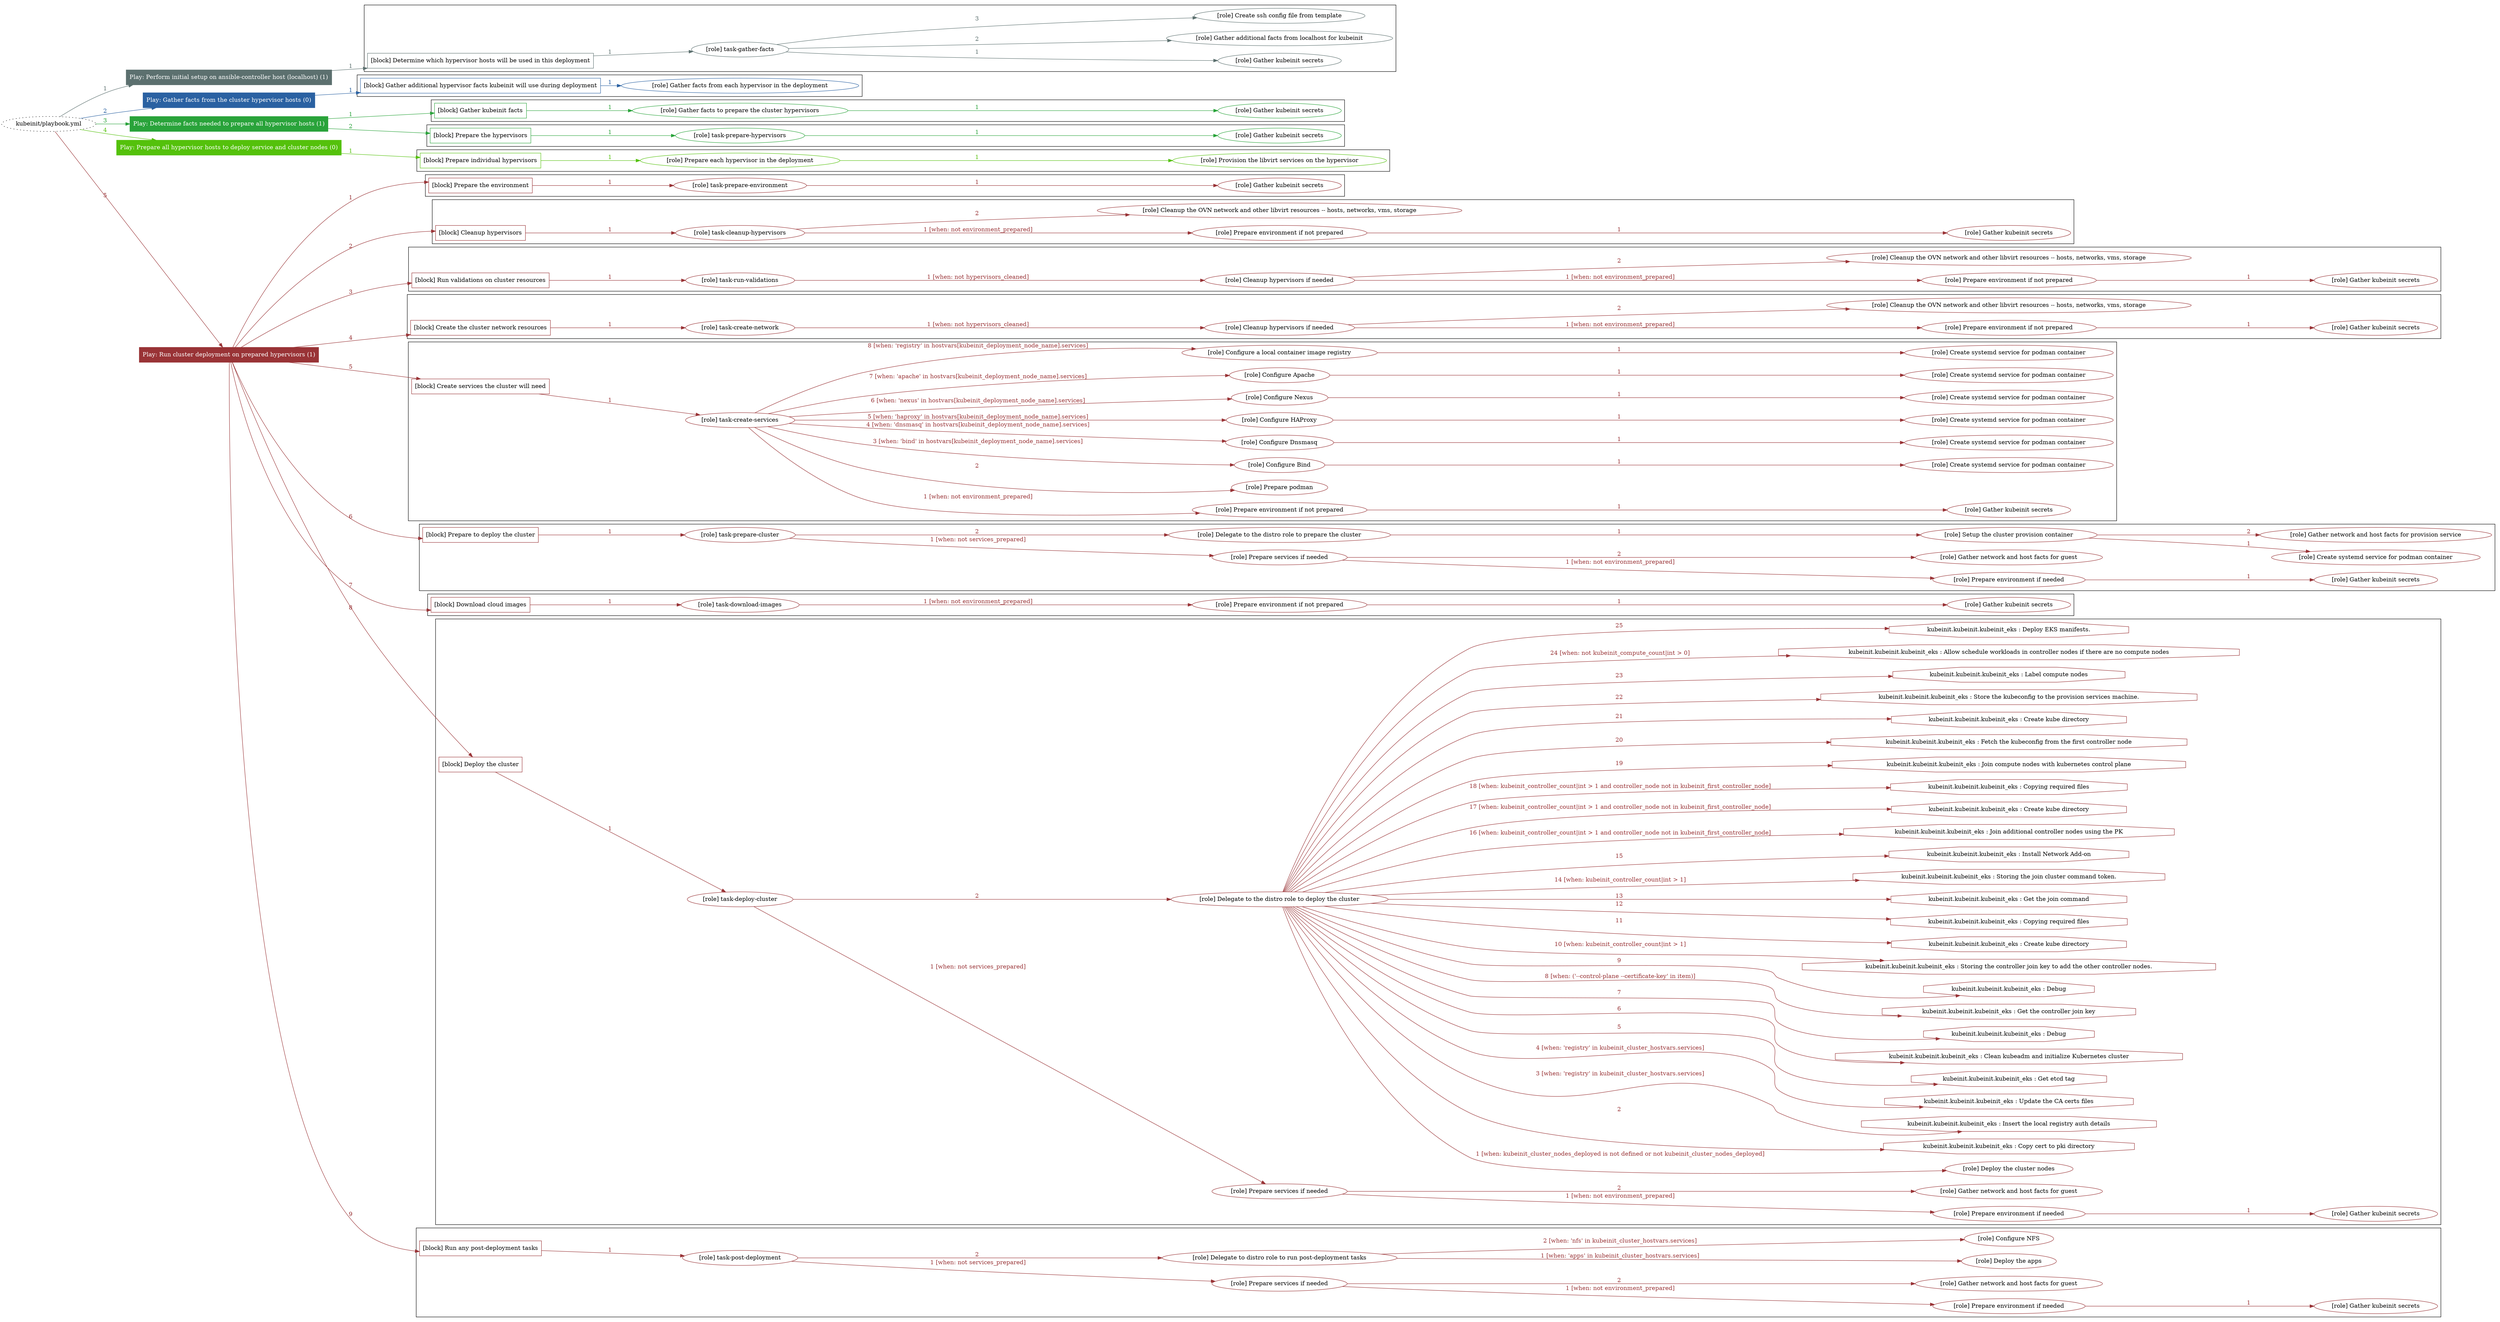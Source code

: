 digraph {
	graph [concentrate=true ordering=in rankdir=LR ratio=fill]
	edge [esep=5 sep=10]
	"kubeinit/playbook.yml" [URL="/home/runner/work/kubeinit/kubeinit/kubeinit/playbook.yml" id=playbook_e4db3130 style=dotted]
	"kubeinit/playbook.yml" -> play_1c239725 [label="1 " color="#5c706f" fontcolor="#5c706f" id=edge_9b749765 labeltooltip="1 " tooltip="1 "]
	subgraph "Play: Perform initial setup on ansible-controller host (localhost) (1)" {
		play_1c239725 [label="Play: Perform initial setup on ansible-controller host (localhost) (1)" URL="/home/runner/work/kubeinit/kubeinit/kubeinit/playbook.yml" color="#5c706f" fontcolor="#ffffff" id=play_1c239725 shape=box style=filled tooltip=localhost]
		play_1c239725 -> block_7b9dda17 [label=1 color="#5c706f" fontcolor="#5c706f" id=edge_4ba75646 labeltooltip=1 tooltip=1]
		subgraph cluster_block_7b9dda17 {
			block_7b9dda17 [label="[block] Determine which hypervisor hosts will be used in this deployment" URL="/home/runner/work/kubeinit/kubeinit/kubeinit/playbook.yml" color="#5c706f" id=block_7b9dda17 labeltooltip="Determine which hypervisor hosts will be used in this deployment" shape=box tooltip="Determine which hypervisor hosts will be used in this deployment"]
			block_7b9dda17 -> role_4c776121 [label="1 " color="#5c706f" fontcolor="#5c706f" id=edge_2867d110 labeltooltip="1 " tooltip="1 "]
			subgraph "task-gather-facts" {
				role_4c776121 [label="[role] task-gather-facts" URL="/home/runner/work/kubeinit/kubeinit/kubeinit/playbook.yml" color="#5c706f" id=role_4c776121 tooltip="task-gather-facts"]
				role_4c776121 -> role_e5781ad3 [label="1 " color="#5c706f" fontcolor="#5c706f" id=edge_96cea0ee labeltooltip="1 " tooltip="1 "]
				subgraph "Gather kubeinit secrets" {
					role_e5781ad3 [label="[role] Gather kubeinit secrets" URL="/home/runner/.ansible/collections/ansible_collections/kubeinit/kubeinit/roles/kubeinit_prepare/tasks/build_hypervisors_group.yml" color="#5c706f" id=role_e5781ad3 tooltip="Gather kubeinit secrets"]
				}
				role_4c776121 -> role_4cdcaab6 [label="2 " color="#5c706f" fontcolor="#5c706f" id=edge_ee4aba3d labeltooltip="2 " tooltip="2 "]
				subgraph "Gather additional facts from localhost for kubeinit" {
					role_4cdcaab6 [label="[role] Gather additional facts from localhost for kubeinit" URL="/home/runner/.ansible/collections/ansible_collections/kubeinit/kubeinit/roles/kubeinit_prepare/tasks/build_hypervisors_group.yml" color="#5c706f" id=role_4cdcaab6 tooltip="Gather additional facts from localhost for kubeinit"]
				}
				role_4c776121 -> role_160d7b36 [label="3 " color="#5c706f" fontcolor="#5c706f" id=edge_b07d3104 labeltooltip="3 " tooltip="3 "]
				subgraph "Create ssh config file from template" {
					role_160d7b36 [label="[role] Create ssh config file from template" URL="/home/runner/.ansible/collections/ansible_collections/kubeinit/kubeinit/roles/kubeinit_prepare/tasks/build_hypervisors_group.yml" color="#5c706f" id=role_160d7b36 tooltip="Create ssh config file from template"]
				}
			}
		}
	}
	"kubeinit/playbook.yml" -> play_30e6daa7 [label="2 " color="#2a61a2" fontcolor="#2a61a2" id=edge_9b76c3a7 labeltooltip="2 " tooltip="2 "]
	subgraph "Play: Gather facts from the cluster hypervisor hosts (0)" {
		play_30e6daa7 [label="Play: Gather facts from the cluster hypervisor hosts (0)" URL="/home/runner/work/kubeinit/kubeinit/kubeinit/playbook.yml" color="#2a61a2" fontcolor="#ffffff" id=play_30e6daa7 shape=box style=filled tooltip="Play: Gather facts from the cluster hypervisor hosts (0)"]
		play_30e6daa7 -> block_e284c714 [label=1 color="#2a61a2" fontcolor="#2a61a2" id=edge_a6468f39 labeltooltip=1 tooltip=1]
		subgraph cluster_block_e284c714 {
			block_e284c714 [label="[block] Gather additional hypervisor facts kubeinit will use during deployment" URL="/home/runner/work/kubeinit/kubeinit/kubeinit/playbook.yml" color="#2a61a2" id=block_e284c714 labeltooltip="Gather additional hypervisor facts kubeinit will use during deployment" shape=box tooltip="Gather additional hypervisor facts kubeinit will use during deployment"]
			block_e284c714 -> role_f88bd5f9 [label="1 " color="#2a61a2" fontcolor="#2a61a2" id=edge_79e5b9a4 labeltooltip="1 " tooltip="1 "]
			subgraph "Gather facts from each hypervisor in the deployment" {
				role_f88bd5f9 [label="[role] Gather facts from each hypervisor in the deployment" URL="/home/runner/work/kubeinit/kubeinit/kubeinit/playbook.yml" color="#2a61a2" id=role_f88bd5f9 tooltip="Gather facts from each hypervisor in the deployment"]
			}
		}
	}
	"kubeinit/playbook.yml" -> play_8a5585c0 [label="3 " color="#29a33a" fontcolor="#29a33a" id=edge_26fceaaf labeltooltip="3 " tooltip="3 "]
	subgraph "Play: Determine facts needed to prepare all hypervisor hosts (1)" {
		play_8a5585c0 [label="Play: Determine facts needed to prepare all hypervisor hosts (1)" URL="/home/runner/work/kubeinit/kubeinit/kubeinit/playbook.yml" color="#29a33a" fontcolor="#ffffff" id=play_8a5585c0 shape=box style=filled tooltip=localhost]
		play_8a5585c0 -> block_047512cc [label=1 color="#29a33a" fontcolor="#29a33a" id=edge_b9359855 labeltooltip=1 tooltip=1]
		subgraph cluster_block_047512cc {
			block_047512cc [label="[block] Gather kubeinit facts" URL="/home/runner/work/kubeinit/kubeinit/kubeinit/playbook.yml" color="#29a33a" id=block_047512cc labeltooltip="Gather kubeinit facts" shape=box tooltip="Gather kubeinit facts"]
			block_047512cc -> role_a1e62bec [label="1 " color="#29a33a" fontcolor="#29a33a" id=edge_f8e3f790 labeltooltip="1 " tooltip="1 "]
			subgraph "Gather facts to prepare the cluster hypervisors" {
				role_a1e62bec [label="[role] Gather facts to prepare the cluster hypervisors" URL="/home/runner/work/kubeinit/kubeinit/kubeinit/playbook.yml" color="#29a33a" id=role_a1e62bec tooltip="Gather facts to prepare the cluster hypervisors"]
				role_a1e62bec -> role_8b9a1aef [label="1 " color="#29a33a" fontcolor="#29a33a" id=edge_70ee31f2 labeltooltip="1 " tooltip="1 "]
				subgraph "Gather kubeinit secrets" {
					role_8b9a1aef [label="[role] Gather kubeinit secrets" URL="/home/runner/.ansible/collections/ansible_collections/kubeinit/kubeinit/roles/kubeinit_prepare/tasks/gather_kubeinit_facts.yml" color="#29a33a" id=role_8b9a1aef tooltip="Gather kubeinit secrets"]
				}
			}
		}
		play_8a5585c0 -> block_a8bf7d77 [label=2 color="#29a33a" fontcolor="#29a33a" id=edge_8c19da3c labeltooltip=2 tooltip=2]
		subgraph cluster_block_a8bf7d77 {
			block_a8bf7d77 [label="[block] Prepare the hypervisors" URL="/home/runner/work/kubeinit/kubeinit/kubeinit/playbook.yml" color="#29a33a" id=block_a8bf7d77 labeltooltip="Prepare the hypervisors" shape=box tooltip="Prepare the hypervisors"]
			block_a8bf7d77 -> role_472ee9a9 [label="1 " color="#29a33a" fontcolor="#29a33a" id=edge_2c3ebbce labeltooltip="1 " tooltip="1 "]
			subgraph "task-prepare-hypervisors" {
				role_472ee9a9 [label="[role] task-prepare-hypervisors" URL="/home/runner/work/kubeinit/kubeinit/kubeinit/playbook.yml" color="#29a33a" id=role_472ee9a9 tooltip="task-prepare-hypervisors"]
				role_472ee9a9 -> role_fcad4aea [label="1 " color="#29a33a" fontcolor="#29a33a" id=edge_510424b4 labeltooltip="1 " tooltip="1 "]
				subgraph "Gather kubeinit secrets" {
					role_fcad4aea [label="[role] Gather kubeinit secrets" URL="/home/runner/.ansible/collections/ansible_collections/kubeinit/kubeinit/roles/kubeinit_prepare/tasks/gather_kubeinit_facts.yml" color="#29a33a" id=role_fcad4aea tooltip="Gather kubeinit secrets"]
				}
			}
		}
	}
	"kubeinit/playbook.yml" -> play_01af6a96 [label="4 " color="#54c10b" fontcolor="#54c10b" id=edge_ef2efc8b labeltooltip="4 " tooltip="4 "]
	subgraph "Play: Prepare all hypervisor hosts to deploy service and cluster nodes (0)" {
		play_01af6a96 [label="Play: Prepare all hypervisor hosts to deploy service and cluster nodes (0)" URL="/home/runner/work/kubeinit/kubeinit/kubeinit/playbook.yml" color="#54c10b" fontcolor="#ffffff" id=play_01af6a96 shape=box style=filled tooltip="Play: Prepare all hypervisor hosts to deploy service and cluster nodes (0)"]
		play_01af6a96 -> block_476f15f3 [label=1 color="#54c10b" fontcolor="#54c10b" id=edge_e16657a3 labeltooltip=1 tooltip=1]
		subgraph cluster_block_476f15f3 {
			block_476f15f3 [label="[block] Prepare individual hypervisors" URL="/home/runner/work/kubeinit/kubeinit/kubeinit/playbook.yml" color="#54c10b" id=block_476f15f3 labeltooltip="Prepare individual hypervisors" shape=box tooltip="Prepare individual hypervisors"]
			block_476f15f3 -> role_27bf6fb8 [label="1 " color="#54c10b" fontcolor="#54c10b" id=edge_4c5d7263 labeltooltip="1 " tooltip="1 "]
			subgraph "Prepare each hypervisor in the deployment" {
				role_27bf6fb8 [label="[role] Prepare each hypervisor in the deployment" URL="/home/runner/work/kubeinit/kubeinit/kubeinit/playbook.yml" color="#54c10b" id=role_27bf6fb8 tooltip="Prepare each hypervisor in the deployment"]
				role_27bf6fb8 -> role_c1bf7fff [label="1 " color="#54c10b" fontcolor="#54c10b" id=edge_f259e867 labeltooltip="1 " tooltip="1 "]
				subgraph "Provision the libvirt services on the hypervisor" {
					role_c1bf7fff [label="[role] Provision the libvirt services on the hypervisor" URL="/home/runner/.ansible/collections/ansible_collections/kubeinit/kubeinit/roles/kubeinit_prepare/tasks/prepare_hypervisor.yml" color="#54c10b" id=role_c1bf7fff tooltip="Provision the libvirt services on the hypervisor"]
				}
			}
		}
	}
	"kubeinit/playbook.yml" -> play_6c4a59e8 [label="5 " color="#993336" fontcolor="#993336" id=edge_ea0d5f41 labeltooltip="5 " tooltip="5 "]
	subgraph "Play: Run cluster deployment on prepared hypervisors (1)" {
		play_6c4a59e8 [label="Play: Run cluster deployment on prepared hypervisors (1)" URL="/home/runner/work/kubeinit/kubeinit/kubeinit/playbook.yml" color="#993336" fontcolor="#ffffff" id=play_6c4a59e8 shape=box style=filled tooltip=localhost]
		play_6c4a59e8 -> block_409dff83 [label=1 color="#993336" fontcolor="#993336" id=edge_439020c8 labeltooltip=1 tooltip=1]
		subgraph cluster_block_409dff83 {
			block_409dff83 [label="[block] Prepare the environment" URL="/home/runner/work/kubeinit/kubeinit/kubeinit/playbook.yml" color="#993336" id=block_409dff83 labeltooltip="Prepare the environment" shape=box tooltip="Prepare the environment"]
			block_409dff83 -> role_9539994f [label="1 " color="#993336" fontcolor="#993336" id=edge_a2124aae labeltooltip="1 " tooltip="1 "]
			subgraph "task-prepare-environment" {
				role_9539994f [label="[role] task-prepare-environment" URL="/home/runner/work/kubeinit/kubeinit/kubeinit/playbook.yml" color="#993336" id=role_9539994f tooltip="task-prepare-environment"]
				role_9539994f -> role_79717bc8 [label="1 " color="#993336" fontcolor="#993336" id=edge_159799b2 labeltooltip="1 " tooltip="1 "]
				subgraph "Gather kubeinit secrets" {
					role_79717bc8 [label="[role] Gather kubeinit secrets" URL="/home/runner/.ansible/collections/ansible_collections/kubeinit/kubeinit/roles/kubeinit_prepare/tasks/gather_kubeinit_facts.yml" color="#993336" id=role_79717bc8 tooltip="Gather kubeinit secrets"]
				}
			}
		}
		play_6c4a59e8 -> block_13a41dc7 [label=2 color="#993336" fontcolor="#993336" id=edge_705288b7 labeltooltip=2 tooltip=2]
		subgraph cluster_block_13a41dc7 {
			block_13a41dc7 [label="[block] Cleanup hypervisors" URL="/home/runner/work/kubeinit/kubeinit/kubeinit/playbook.yml" color="#993336" id=block_13a41dc7 labeltooltip="Cleanup hypervisors" shape=box tooltip="Cleanup hypervisors"]
			block_13a41dc7 -> role_3606ddc3 [label="1 " color="#993336" fontcolor="#993336" id=edge_cedb5d41 labeltooltip="1 " tooltip="1 "]
			subgraph "task-cleanup-hypervisors" {
				role_3606ddc3 [label="[role] task-cleanup-hypervisors" URL="/home/runner/work/kubeinit/kubeinit/kubeinit/playbook.yml" color="#993336" id=role_3606ddc3 tooltip="task-cleanup-hypervisors"]
				role_3606ddc3 -> role_bd98d38e [label="1 [when: not environment_prepared]" color="#993336" fontcolor="#993336" id=edge_174f1acc labeltooltip="1 [when: not environment_prepared]" tooltip="1 [when: not environment_prepared]"]
				subgraph "Prepare environment if not prepared" {
					role_bd98d38e [label="[role] Prepare environment if not prepared" URL="/home/runner/.ansible/collections/ansible_collections/kubeinit/kubeinit/roles/kubeinit_prepare/tasks/cleanup_hypervisors.yml" color="#993336" id=role_bd98d38e tooltip="Prepare environment if not prepared"]
					role_bd98d38e -> role_9eab443d [label="1 " color="#993336" fontcolor="#993336" id=edge_73b6341a labeltooltip="1 " tooltip="1 "]
					subgraph "Gather kubeinit secrets" {
						role_9eab443d [label="[role] Gather kubeinit secrets" URL="/home/runner/.ansible/collections/ansible_collections/kubeinit/kubeinit/roles/kubeinit_prepare/tasks/gather_kubeinit_facts.yml" color="#993336" id=role_9eab443d tooltip="Gather kubeinit secrets"]
					}
				}
				role_3606ddc3 -> role_725aa440 [label="2 " color="#993336" fontcolor="#993336" id=edge_02ebe47e labeltooltip="2 " tooltip="2 "]
				subgraph "Cleanup the OVN network and other libvirt resources -- hosts, networks, vms, storage" {
					role_725aa440 [label="[role] Cleanup the OVN network and other libvirt resources -- hosts, networks, vms, storage" URL="/home/runner/.ansible/collections/ansible_collections/kubeinit/kubeinit/roles/kubeinit_prepare/tasks/cleanup_hypervisors.yml" color="#993336" id=role_725aa440 tooltip="Cleanup the OVN network and other libvirt resources -- hosts, networks, vms, storage"]
				}
			}
		}
		play_6c4a59e8 -> block_c44f0846 [label=3 color="#993336" fontcolor="#993336" id=edge_bd7673ff labeltooltip=3 tooltip=3]
		subgraph cluster_block_c44f0846 {
			block_c44f0846 [label="[block] Run validations on cluster resources" URL="/home/runner/work/kubeinit/kubeinit/kubeinit/playbook.yml" color="#993336" id=block_c44f0846 labeltooltip="Run validations on cluster resources" shape=box tooltip="Run validations on cluster resources"]
			block_c44f0846 -> role_d5b45fd7 [label="1 " color="#993336" fontcolor="#993336" id=edge_19647fb2 labeltooltip="1 " tooltip="1 "]
			subgraph "task-run-validations" {
				role_d5b45fd7 [label="[role] task-run-validations" URL="/home/runner/work/kubeinit/kubeinit/kubeinit/playbook.yml" color="#993336" id=role_d5b45fd7 tooltip="task-run-validations"]
				role_d5b45fd7 -> role_070d80cb [label="1 [when: not hypervisors_cleaned]" color="#993336" fontcolor="#993336" id=edge_46bbd55b labeltooltip="1 [when: not hypervisors_cleaned]" tooltip="1 [when: not hypervisors_cleaned]"]
				subgraph "Cleanup hypervisors if needed" {
					role_070d80cb [label="[role] Cleanup hypervisors if needed" URL="/home/runner/.ansible/collections/ansible_collections/kubeinit/kubeinit/roles/kubeinit_validations/tasks/main.yml" color="#993336" id=role_070d80cb tooltip="Cleanup hypervisors if needed"]
					role_070d80cb -> role_1ff169ef [label="1 [when: not environment_prepared]" color="#993336" fontcolor="#993336" id=edge_9e7839f3 labeltooltip="1 [when: not environment_prepared]" tooltip="1 [when: not environment_prepared]"]
					subgraph "Prepare environment if not prepared" {
						role_1ff169ef [label="[role] Prepare environment if not prepared" URL="/home/runner/.ansible/collections/ansible_collections/kubeinit/kubeinit/roles/kubeinit_prepare/tasks/cleanup_hypervisors.yml" color="#993336" id=role_1ff169ef tooltip="Prepare environment if not prepared"]
						role_1ff169ef -> role_82cfd501 [label="1 " color="#993336" fontcolor="#993336" id=edge_763bf9a7 labeltooltip="1 " tooltip="1 "]
						subgraph "Gather kubeinit secrets" {
							role_82cfd501 [label="[role] Gather kubeinit secrets" URL="/home/runner/.ansible/collections/ansible_collections/kubeinit/kubeinit/roles/kubeinit_prepare/tasks/gather_kubeinit_facts.yml" color="#993336" id=role_82cfd501 tooltip="Gather kubeinit secrets"]
						}
					}
					role_070d80cb -> role_f8ebadc7 [label="2 " color="#993336" fontcolor="#993336" id=edge_f85e0c7e labeltooltip="2 " tooltip="2 "]
					subgraph "Cleanup the OVN network and other libvirt resources -- hosts, networks, vms, storage" {
						role_f8ebadc7 [label="[role] Cleanup the OVN network and other libvirt resources -- hosts, networks, vms, storage" URL="/home/runner/.ansible/collections/ansible_collections/kubeinit/kubeinit/roles/kubeinit_prepare/tasks/cleanup_hypervisors.yml" color="#993336" id=role_f8ebadc7 tooltip="Cleanup the OVN network and other libvirt resources -- hosts, networks, vms, storage"]
					}
				}
			}
		}
		play_6c4a59e8 -> block_6f56b800 [label=4 color="#993336" fontcolor="#993336" id=edge_befb226a labeltooltip=4 tooltip=4]
		subgraph cluster_block_6f56b800 {
			block_6f56b800 [label="[block] Create the cluster network resources" URL="/home/runner/work/kubeinit/kubeinit/kubeinit/playbook.yml" color="#993336" id=block_6f56b800 labeltooltip="Create the cluster network resources" shape=box tooltip="Create the cluster network resources"]
			block_6f56b800 -> role_5379c4a5 [label="1 " color="#993336" fontcolor="#993336" id=edge_a8630bf8 labeltooltip="1 " tooltip="1 "]
			subgraph "task-create-network" {
				role_5379c4a5 [label="[role] task-create-network" URL="/home/runner/work/kubeinit/kubeinit/kubeinit/playbook.yml" color="#993336" id=role_5379c4a5 tooltip="task-create-network"]
				role_5379c4a5 -> role_7e2a3e45 [label="1 [when: not hypervisors_cleaned]" color="#993336" fontcolor="#993336" id=edge_88ae96f9 labeltooltip="1 [when: not hypervisors_cleaned]" tooltip="1 [when: not hypervisors_cleaned]"]
				subgraph "Cleanup hypervisors if needed" {
					role_7e2a3e45 [label="[role] Cleanup hypervisors if needed" URL="/home/runner/.ansible/collections/ansible_collections/kubeinit/kubeinit/roles/kubeinit_libvirt/tasks/create_network.yml" color="#993336" id=role_7e2a3e45 tooltip="Cleanup hypervisors if needed"]
					role_7e2a3e45 -> role_34a91184 [label="1 [when: not environment_prepared]" color="#993336" fontcolor="#993336" id=edge_f9aef73c labeltooltip="1 [when: not environment_prepared]" tooltip="1 [when: not environment_prepared]"]
					subgraph "Prepare environment if not prepared" {
						role_34a91184 [label="[role] Prepare environment if not prepared" URL="/home/runner/.ansible/collections/ansible_collections/kubeinit/kubeinit/roles/kubeinit_prepare/tasks/cleanup_hypervisors.yml" color="#993336" id=role_34a91184 tooltip="Prepare environment if not prepared"]
						role_34a91184 -> role_24b77b49 [label="1 " color="#993336" fontcolor="#993336" id=edge_03beda43 labeltooltip="1 " tooltip="1 "]
						subgraph "Gather kubeinit secrets" {
							role_24b77b49 [label="[role] Gather kubeinit secrets" URL="/home/runner/.ansible/collections/ansible_collections/kubeinit/kubeinit/roles/kubeinit_prepare/tasks/gather_kubeinit_facts.yml" color="#993336" id=role_24b77b49 tooltip="Gather kubeinit secrets"]
						}
					}
					role_7e2a3e45 -> role_e9e2ad56 [label="2 " color="#993336" fontcolor="#993336" id=edge_968b2655 labeltooltip="2 " tooltip="2 "]
					subgraph "Cleanup the OVN network and other libvirt resources -- hosts, networks, vms, storage" {
						role_e9e2ad56 [label="[role] Cleanup the OVN network and other libvirt resources -- hosts, networks, vms, storage" URL="/home/runner/.ansible/collections/ansible_collections/kubeinit/kubeinit/roles/kubeinit_prepare/tasks/cleanup_hypervisors.yml" color="#993336" id=role_e9e2ad56 tooltip="Cleanup the OVN network and other libvirt resources -- hosts, networks, vms, storage"]
					}
				}
			}
		}
		play_6c4a59e8 -> block_8c792075 [label=5 color="#993336" fontcolor="#993336" id=edge_510a59c2 labeltooltip=5 tooltip=5]
		subgraph cluster_block_8c792075 {
			block_8c792075 [label="[block] Create services the cluster will need" URL="/home/runner/work/kubeinit/kubeinit/kubeinit/playbook.yml" color="#993336" id=block_8c792075 labeltooltip="Create services the cluster will need" shape=box tooltip="Create services the cluster will need"]
			block_8c792075 -> role_cb1f35da [label="1 " color="#993336" fontcolor="#993336" id=edge_1868f3de labeltooltip="1 " tooltip="1 "]
			subgraph "task-create-services" {
				role_cb1f35da [label="[role] task-create-services" URL="/home/runner/work/kubeinit/kubeinit/kubeinit/playbook.yml" color="#993336" id=role_cb1f35da tooltip="task-create-services"]
				role_cb1f35da -> role_f65d298d [label="1 [when: not environment_prepared]" color="#993336" fontcolor="#993336" id=edge_90049c9c labeltooltip="1 [when: not environment_prepared]" tooltip="1 [when: not environment_prepared]"]
				subgraph "Prepare environment if not prepared" {
					role_f65d298d [label="[role] Prepare environment if not prepared" URL="/home/runner/.ansible/collections/ansible_collections/kubeinit/kubeinit/roles/kubeinit_services/tasks/main.yml" color="#993336" id=role_f65d298d tooltip="Prepare environment if not prepared"]
					role_f65d298d -> role_5e0bb1fb [label="1 " color="#993336" fontcolor="#993336" id=edge_8659fdd5 labeltooltip="1 " tooltip="1 "]
					subgraph "Gather kubeinit secrets" {
						role_5e0bb1fb [label="[role] Gather kubeinit secrets" URL="/home/runner/.ansible/collections/ansible_collections/kubeinit/kubeinit/roles/kubeinit_prepare/tasks/gather_kubeinit_facts.yml" color="#993336" id=role_5e0bb1fb tooltip="Gather kubeinit secrets"]
					}
				}
				role_cb1f35da -> role_66bd7765 [label="2 " color="#993336" fontcolor="#993336" id=edge_f78e49a7 labeltooltip="2 " tooltip="2 "]
				subgraph "Prepare podman" {
					role_66bd7765 [label="[role] Prepare podman" URL="/home/runner/.ansible/collections/ansible_collections/kubeinit/kubeinit/roles/kubeinit_services/tasks/00_create_service_pod.yml" color="#993336" id=role_66bd7765 tooltip="Prepare podman"]
				}
				role_cb1f35da -> role_16f6be73 [label="3 [when: 'bind' in hostvars[kubeinit_deployment_node_name].services]" color="#993336" fontcolor="#993336" id=edge_652b7186 labeltooltip="3 [when: 'bind' in hostvars[kubeinit_deployment_node_name].services]" tooltip="3 [when: 'bind' in hostvars[kubeinit_deployment_node_name].services]"]
				subgraph "Configure Bind" {
					role_16f6be73 [label="[role] Configure Bind" URL="/home/runner/.ansible/collections/ansible_collections/kubeinit/kubeinit/roles/kubeinit_services/tasks/start_services_containers.yml" color="#993336" id=role_16f6be73 tooltip="Configure Bind"]
					role_16f6be73 -> role_af668b84 [label="1 " color="#993336" fontcolor="#993336" id=edge_ddfa4fbc labeltooltip="1 " tooltip="1 "]
					subgraph "Create systemd service for podman container" {
						role_af668b84 [label="[role] Create systemd service for podman container" URL="/home/runner/.ansible/collections/ansible_collections/kubeinit/kubeinit/roles/kubeinit_bind/tasks/main.yml" color="#993336" id=role_af668b84 tooltip="Create systemd service for podman container"]
					}
				}
				role_cb1f35da -> role_1c2ef7b9 [label="4 [when: 'dnsmasq' in hostvars[kubeinit_deployment_node_name].services]" color="#993336" fontcolor="#993336" id=edge_3d7adecf labeltooltip="4 [when: 'dnsmasq' in hostvars[kubeinit_deployment_node_name].services]" tooltip="4 [when: 'dnsmasq' in hostvars[kubeinit_deployment_node_name].services]"]
				subgraph "Configure Dnsmasq" {
					role_1c2ef7b9 [label="[role] Configure Dnsmasq" URL="/home/runner/.ansible/collections/ansible_collections/kubeinit/kubeinit/roles/kubeinit_services/tasks/start_services_containers.yml" color="#993336" id=role_1c2ef7b9 tooltip="Configure Dnsmasq"]
					role_1c2ef7b9 -> role_da1354be [label="1 " color="#993336" fontcolor="#993336" id=edge_2844a630 labeltooltip="1 " tooltip="1 "]
					subgraph "Create systemd service for podman container" {
						role_da1354be [label="[role] Create systemd service for podman container" URL="/home/runner/.ansible/collections/ansible_collections/kubeinit/kubeinit/roles/kubeinit_dnsmasq/tasks/main.yml" color="#993336" id=role_da1354be tooltip="Create systemd service for podman container"]
					}
				}
				role_cb1f35da -> role_71418950 [label="5 [when: 'haproxy' in hostvars[kubeinit_deployment_node_name].services]" color="#993336" fontcolor="#993336" id=edge_36ef9dfa labeltooltip="5 [when: 'haproxy' in hostvars[kubeinit_deployment_node_name].services]" tooltip="5 [when: 'haproxy' in hostvars[kubeinit_deployment_node_name].services]"]
				subgraph "Configure HAProxy" {
					role_71418950 [label="[role] Configure HAProxy" URL="/home/runner/.ansible/collections/ansible_collections/kubeinit/kubeinit/roles/kubeinit_services/tasks/start_services_containers.yml" color="#993336" id=role_71418950 tooltip="Configure HAProxy"]
					role_71418950 -> role_35b6286b [label="1 " color="#993336" fontcolor="#993336" id=edge_2a40230c labeltooltip="1 " tooltip="1 "]
					subgraph "Create systemd service for podman container" {
						role_35b6286b [label="[role] Create systemd service for podman container" URL="/home/runner/.ansible/collections/ansible_collections/kubeinit/kubeinit/roles/kubeinit_haproxy/tasks/main.yml" color="#993336" id=role_35b6286b tooltip="Create systemd service for podman container"]
					}
				}
				role_cb1f35da -> role_660524fd [label="6 [when: 'nexus' in hostvars[kubeinit_deployment_node_name].services]" color="#993336" fontcolor="#993336" id=edge_ccee0477 labeltooltip="6 [when: 'nexus' in hostvars[kubeinit_deployment_node_name].services]" tooltip="6 [when: 'nexus' in hostvars[kubeinit_deployment_node_name].services]"]
				subgraph "Configure Nexus" {
					role_660524fd [label="[role] Configure Nexus" URL="/home/runner/.ansible/collections/ansible_collections/kubeinit/kubeinit/roles/kubeinit_services/tasks/start_services_containers.yml" color="#993336" id=role_660524fd tooltip="Configure Nexus"]
					role_660524fd -> role_6434a91b [label="1 " color="#993336" fontcolor="#993336" id=edge_6ffedee7 labeltooltip="1 " tooltip="1 "]
					subgraph "Create systemd service for podman container" {
						role_6434a91b [label="[role] Create systemd service for podman container" URL="/home/runner/.ansible/collections/ansible_collections/kubeinit/kubeinit/roles/kubeinit_nexus/tasks/main.yml" color="#993336" id=role_6434a91b tooltip="Create systemd service for podman container"]
					}
				}
				role_cb1f35da -> role_388cac4c [label="7 [when: 'apache' in hostvars[kubeinit_deployment_node_name].services]" color="#993336" fontcolor="#993336" id=edge_68a80e3c labeltooltip="7 [when: 'apache' in hostvars[kubeinit_deployment_node_name].services]" tooltip="7 [when: 'apache' in hostvars[kubeinit_deployment_node_name].services]"]
				subgraph "Configure Apache" {
					role_388cac4c [label="[role] Configure Apache" URL="/home/runner/.ansible/collections/ansible_collections/kubeinit/kubeinit/roles/kubeinit_services/tasks/start_services_containers.yml" color="#993336" id=role_388cac4c tooltip="Configure Apache"]
					role_388cac4c -> role_6aafd53e [label="1 " color="#993336" fontcolor="#993336" id=edge_65064f49 labeltooltip="1 " tooltip="1 "]
					subgraph "Create systemd service for podman container" {
						role_6aafd53e [label="[role] Create systemd service for podman container" URL="/home/runner/.ansible/collections/ansible_collections/kubeinit/kubeinit/roles/kubeinit_apache/tasks/main.yml" color="#993336" id=role_6aafd53e tooltip="Create systemd service for podman container"]
					}
				}
				role_cb1f35da -> role_08595a16 [label="8 [when: 'registry' in hostvars[kubeinit_deployment_node_name].services]" color="#993336" fontcolor="#993336" id=edge_54dd9617 labeltooltip="8 [when: 'registry' in hostvars[kubeinit_deployment_node_name].services]" tooltip="8 [when: 'registry' in hostvars[kubeinit_deployment_node_name].services]"]
				subgraph "Configure a local container image registry" {
					role_08595a16 [label="[role] Configure a local container image registry" URL="/home/runner/.ansible/collections/ansible_collections/kubeinit/kubeinit/roles/kubeinit_services/tasks/start_services_containers.yml" color="#993336" id=role_08595a16 tooltip="Configure a local container image registry"]
					role_08595a16 -> role_8d5a3f5c [label="1 " color="#993336" fontcolor="#993336" id=edge_a64dded8 labeltooltip="1 " tooltip="1 "]
					subgraph "Create systemd service for podman container" {
						role_8d5a3f5c [label="[role] Create systemd service for podman container" URL="/home/runner/.ansible/collections/ansible_collections/kubeinit/kubeinit/roles/kubeinit_registry/tasks/main.yml" color="#993336" id=role_8d5a3f5c tooltip="Create systemd service for podman container"]
					}
				}
			}
		}
		play_6c4a59e8 -> block_44e1ceec [label=6 color="#993336" fontcolor="#993336" id=edge_43c2d397 labeltooltip=6 tooltip=6]
		subgraph cluster_block_44e1ceec {
			block_44e1ceec [label="[block] Prepare to deploy the cluster" URL="/home/runner/work/kubeinit/kubeinit/kubeinit/playbook.yml" color="#993336" id=block_44e1ceec labeltooltip="Prepare to deploy the cluster" shape=box tooltip="Prepare to deploy the cluster"]
			block_44e1ceec -> role_e53539b0 [label="1 " color="#993336" fontcolor="#993336" id=edge_a8bc7e6a labeltooltip="1 " tooltip="1 "]
			subgraph "task-prepare-cluster" {
				role_e53539b0 [label="[role] task-prepare-cluster" URL="/home/runner/work/kubeinit/kubeinit/kubeinit/playbook.yml" color="#993336" id=role_e53539b0 tooltip="task-prepare-cluster"]
				role_e53539b0 -> role_fe9d7d3e [label="1 [when: not services_prepared]" color="#993336" fontcolor="#993336" id=edge_fbdb3166 labeltooltip="1 [when: not services_prepared]" tooltip="1 [when: not services_prepared]"]
				subgraph "Prepare services if needed" {
					role_fe9d7d3e [label="[role] Prepare services if needed" URL="/home/runner/.ansible/collections/ansible_collections/kubeinit/kubeinit/roles/kubeinit_prepare/tasks/prepare_cluster.yml" color="#993336" id=role_fe9d7d3e tooltip="Prepare services if needed"]
					role_fe9d7d3e -> role_c68eb63d [label="1 [when: not environment_prepared]" color="#993336" fontcolor="#993336" id=edge_09e8f47e labeltooltip="1 [when: not environment_prepared]" tooltip="1 [when: not environment_prepared]"]
					subgraph "Prepare environment if needed" {
						role_c68eb63d [label="[role] Prepare environment if needed" URL="/home/runner/.ansible/collections/ansible_collections/kubeinit/kubeinit/roles/kubeinit_services/tasks/prepare_services.yml" color="#993336" id=role_c68eb63d tooltip="Prepare environment if needed"]
						role_c68eb63d -> role_120ff01f [label="1 " color="#993336" fontcolor="#993336" id=edge_d0393f7f labeltooltip="1 " tooltip="1 "]
						subgraph "Gather kubeinit secrets" {
							role_120ff01f [label="[role] Gather kubeinit secrets" URL="/home/runner/.ansible/collections/ansible_collections/kubeinit/kubeinit/roles/kubeinit_prepare/tasks/gather_kubeinit_facts.yml" color="#993336" id=role_120ff01f tooltip="Gather kubeinit secrets"]
						}
					}
					role_fe9d7d3e -> role_376c3322 [label="2 " color="#993336" fontcolor="#993336" id=edge_1cddcb07 labeltooltip="2 " tooltip="2 "]
					subgraph "Gather network and host facts for guest" {
						role_376c3322 [label="[role] Gather network and host facts for guest" URL="/home/runner/.ansible/collections/ansible_collections/kubeinit/kubeinit/roles/kubeinit_services/tasks/prepare_services.yml" color="#993336" id=role_376c3322 tooltip="Gather network and host facts for guest"]
					}
				}
				role_e53539b0 -> role_ccd694bd [label="2 " color="#993336" fontcolor="#993336" id=edge_2fcea32f labeltooltip="2 " tooltip="2 "]
				subgraph "Delegate to the distro role to prepare the cluster" {
					role_ccd694bd [label="[role] Delegate to the distro role to prepare the cluster" URL="/home/runner/.ansible/collections/ansible_collections/kubeinit/kubeinit/roles/kubeinit_prepare/tasks/prepare_cluster.yml" color="#993336" id=role_ccd694bd tooltip="Delegate to the distro role to prepare the cluster"]
					role_ccd694bd -> role_d2e71c61 [label="1 " color="#993336" fontcolor="#993336" id=edge_a9cf5f86 labeltooltip="1 " tooltip="1 "]
					subgraph "Setup the cluster provision container" {
						role_d2e71c61 [label="[role] Setup the cluster provision container" URL="/home/runner/.ansible/collections/ansible_collections/kubeinit/kubeinit/roles/kubeinit_eks/tasks/prepare_cluster.yml" color="#993336" id=role_d2e71c61 tooltip="Setup the cluster provision container"]
						role_d2e71c61 -> role_0cdd6c24 [label="1 " color="#993336" fontcolor="#993336" id=edge_99428d5a labeltooltip="1 " tooltip="1 "]
						subgraph "Create systemd service for podman container" {
							role_0cdd6c24 [label="[role] Create systemd service for podman container" URL="/home/runner/.ansible/collections/ansible_collections/kubeinit/kubeinit/roles/kubeinit_services/tasks/create_provision_container.yml" color="#993336" id=role_0cdd6c24 tooltip="Create systemd service for podman container"]
						}
						role_d2e71c61 -> role_6d3e8dec [label="2 " color="#993336" fontcolor="#993336" id=edge_77f724a2 labeltooltip="2 " tooltip="2 "]
						subgraph "Gather network and host facts for provision service" {
							role_6d3e8dec [label="[role] Gather network and host facts for provision service" URL="/home/runner/.ansible/collections/ansible_collections/kubeinit/kubeinit/roles/kubeinit_services/tasks/create_provision_container.yml" color="#993336" id=role_6d3e8dec tooltip="Gather network and host facts for provision service"]
						}
					}
				}
			}
		}
		play_6c4a59e8 -> block_2584493b [label=7 color="#993336" fontcolor="#993336" id=edge_9f5b083c labeltooltip=7 tooltip=7]
		subgraph cluster_block_2584493b {
			block_2584493b [label="[block] Download cloud images" URL="/home/runner/work/kubeinit/kubeinit/kubeinit/playbook.yml" color="#993336" id=block_2584493b labeltooltip="Download cloud images" shape=box tooltip="Download cloud images"]
			block_2584493b -> role_9963131b [label="1 " color="#993336" fontcolor="#993336" id=edge_a776b8a5 labeltooltip="1 " tooltip="1 "]
			subgraph "task-download-images" {
				role_9963131b [label="[role] task-download-images" URL="/home/runner/work/kubeinit/kubeinit/kubeinit/playbook.yml" color="#993336" id=role_9963131b tooltip="task-download-images"]
				role_9963131b -> role_a2581b9e [label="1 [when: not environment_prepared]" color="#993336" fontcolor="#993336" id=edge_ab929c0e labeltooltip="1 [when: not environment_prepared]" tooltip="1 [when: not environment_prepared]"]
				subgraph "Prepare environment if not prepared" {
					role_a2581b9e [label="[role] Prepare environment if not prepared" URL="/home/runner/.ansible/collections/ansible_collections/kubeinit/kubeinit/roles/kubeinit_libvirt/tasks/download_cloud_images.yml" color="#993336" id=role_a2581b9e tooltip="Prepare environment if not prepared"]
					role_a2581b9e -> role_b4eb2fa3 [label="1 " color="#993336" fontcolor="#993336" id=edge_a497d64d labeltooltip="1 " tooltip="1 "]
					subgraph "Gather kubeinit secrets" {
						role_b4eb2fa3 [label="[role] Gather kubeinit secrets" URL="/home/runner/.ansible/collections/ansible_collections/kubeinit/kubeinit/roles/kubeinit_prepare/tasks/gather_kubeinit_facts.yml" color="#993336" id=role_b4eb2fa3 tooltip="Gather kubeinit secrets"]
					}
				}
			}
		}
		play_6c4a59e8 -> block_096fcb9a [label=8 color="#993336" fontcolor="#993336" id=edge_6d08a3ae labeltooltip=8 tooltip=8]
		subgraph cluster_block_096fcb9a {
			block_096fcb9a [label="[block] Deploy the cluster" URL="/home/runner/work/kubeinit/kubeinit/kubeinit/playbook.yml" color="#993336" id=block_096fcb9a labeltooltip="Deploy the cluster" shape=box tooltip="Deploy the cluster"]
			block_096fcb9a -> role_c7ecf2a8 [label="1 " color="#993336" fontcolor="#993336" id=edge_ba62704e labeltooltip="1 " tooltip="1 "]
			subgraph "task-deploy-cluster" {
				role_c7ecf2a8 [label="[role] task-deploy-cluster" URL="/home/runner/work/kubeinit/kubeinit/kubeinit/playbook.yml" color="#993336" id=role_c7ecf2a8 tooltip="task-deploy-cluster"]
				role_c7ecf2a8 -> role_df42b623 [label="1 [when: not services_prepared]" color="#993336" fontcolor="#993336" id=edge_c39806d9 labeltooltip="1 [when: not services_prepared]" tooltip="1 [when: not services_prepared]"]
				subgraph "Prepare services if needed" {
					role_df42b623 [label="[role] Prepare services if needed" URL="/home/runner/.ansible/collections/ansible_collections/kubeinit/kubeinit/roles/kubeinit_prepare/tasks/deploy_cluster.yml" color="#993336" id=role_df42b623 tooltip="Prepare services if needed"]
					role_df42b623 -> role_cd742a50 [label="1 [when: not environment_prepared]" color="#993336" fontcolor="#993336" id=edge_d013983a labeltooltip="1 [when: not environment_prepared]" tooltip="1 [when: not environment_prepared]"]
					subgraph "Prepare environment if needed" {
						role_cd742a50 [label="[role] Prepare environment if needed" URL="/home/runner/.ansible/collections/ansible_collections/kubeinit/kubeinit/roles/kubeinit_services/tasks/prepare_services.yml" color="#993336" id=role_cd742a50 tooltip="Prepare environment if needed"]
						role_cd742a50 -> role_ced47b77 [label="1 " color="#993336" fontcolor="#993336" id=edge_36fed3f9 labeltooltip="1 " tooltip="1 "]
						subgraph "Gather kubeinit secrets" {
							role_ced47b77 [label="[role] Gather kubeinit secrets" URL="/home/runner/.ansible/collections/ansible_collections/kubeinit/kubeinit/roles/kubeinit_prepare/tasks/gather_kubeinit_facts.yml" color="#993336" id=role_ced47b77 tooltip="Gather kubeinit secrets"]
						}
					}
					role_df42b623 -> role_c94f1bf7 [label="2 " color="#993336" fontcolor="#993336" id=edge_546df03e labeltooltip="2 " tooltip="2 "]
					subgraph "Gather network and host facts for guest" {
						role_c94f1bf7 [label="[role] Gather network and host facts for guest" URL="/home/runner/.ansible/collections/ansible_collections/kubeinit/kubeinit/roles/kubeinit_services/tasks/prepare_services.yml" color="#993336" id=role_c94f1bf7 tooltip="Gather network and host facts for guest"]
					}
				}
				role_c7ecf2a8 -> role_5e855d33 [label="2 " color="#993336" fontcolor="#993336" id=edge_9eff9548 labeltooltip="2 " tooltip="2 "]
				subgraph "Delegate to the distro role to deploy the cluster" {
					role_5e855d33 [label="[role] Delegate to the distro role to deploy the cluster" URL="/home/runner/.ansible/collections/ansible_collections/kubeinit/kubeinit/roles/kubeinit_prepare/tasks/deploy_cluster.yml" color="#993336" id=role_5e855d33 tooltip="Delegate to the distro role to deploy the cluster"]
					role_5e855d33 -> role_c7b81824 [label="1 [when: kubeinit_cluster_nodes_deployed is not defined or not kubeinit_cluster_nodes_deployed]" color="#993336" fontcolor="#993336" id=edge_fe598c01 labeltooltip="1 [when: kubeinit_cluster_nodes_deployed is not defined or not kubeinit_cluster_nodes_deployed]" tooltip="1 [when: kubeinit_cluster_nodes_deployed is not defined or not kubeinit_cluster_nodes_deployed]"]
					subgraph "Deploy the cluster nodes" {
						role_c7b81824 [label="[role] Deploy the cluster nodes" URL="/home/runner/.ansible/collections/ansible_collections/kubeinit/kubeinit/roles/kubeinit_eks/tasks/main.yml" color="#993336" id=role_c7b81824 tooltip="Deploy the cluster nodes"]
					}
					task_e29bc00b [label="kubeinit.kubeinit.kubeinit_eks : Copy cert to pki directory" URL="/home/runner/.ansible/collections/ansible_collections/kubeinit/kubeinit/roles/kubeinit_eks/tasks/main.yml" color="#993336" id=task_e29bc00b shape=octagon tooltip="kubeinit.kubeinit.kubeinit_eks : Copy cert to pki directory"]
					role_5e855d33 -> task_e29bc00b [label="2 " color="#993336" fontcolor="#993336" id=edge_8801b413 labeltooltip="2 " tooltip="2 "]
					task_60f0b807 [label="kubeinit.kubeinit.kubeinit_eks : Insert the local registry auth details" URL="/home/runner/.ansible/collections/ansible_collections/kubeinit/kubeinit/roles/kubeinit_eks/tasks/main.yml" color="#993336" id=task_60f0b807 shape=octagon tooltip="kubeinit.kubeinit.kubeinit_eks : Insert the local registry auth details"]
					role_5e855d33 -> task_60f0b807 [label="3 [when: 'registry' in kubeinit_cluster_hostvars.services]" color="#993336" fontcolor="#993336" id=edge_42c7b093 labeltooltip="3 [when: 'registry' in kubeinit_cluster_hostvars.services]" tooltip="3 [when: 'registry' in kubeinit_cluster_hostvars.services]"]
					task_5b8ecebe [label="kubeinit.kubeinit.kubeinit_eks : Update the CA certs files" URL="/home/runner/.ansible/collections/ansible_collections/kubeinit/kubeinit/roles/kubeinit_eks/tasks/main.yml" color="#993336" id=task_5b8ecebe shape=octagon tooltip="kubeinit.kubeinit.kubeinit_eks : Update the CA certs files"]
					role_5e855d33 -> task_5b8ecebe [label="4 [when: 'registry' in kubeinit_cluster_hostvars.services]" color="#993336" fontcolor="#993336" id=edge_99652d6f labeltooltip="4 [when: 'registry' in kubeinit_cluster_hostvars.services]" tooltip="4 [when: 'registry' in kubeinit_cluster_hostvars.services]"]
					task_2e397525 [label="kubeinit.kubeinit.kubeinit_eks : Get etcd tag" URL="/home/runner/.ansible/collections/ansible_collections/kubeinit/kubeinit/roles/kubeinit_eks/tasks/main.yml" color="#993336" id=task_2e397525 shape=octagon tooltip="kubeinit.kubeinit.kubeinit_eks : Get etcd tag"]
					role_5e855d33 -> task_2e397525 [label="5 " color="#993336" fontcolor="#993336" id=edge_dbc5b2fe labeltooltip="5 " tooltip="5 "]
					task_2b3293ba [label="kubeinit.kubeinit.kubeinit_eks : Clean kubeadm and initialize Kubernetes cluster" URL="/home/runner/.ansible/collections/ansible_collections/kubeinit/kubeinit/roles/kubeinit_eks/tasks/main.yml" color="#993336" id=task_2b3293ba shape=octagon tooltip="kubeinit.kubeinit.kubeinit_eks : Clean kubeadm and initialize Kubernetes cluster"]
					role_5e855d33 -> task_2b3293ba [label="6 " color="#993336" fontcolor="#993336" id=edge_7da98bb7 labeltooltip="6 " tooltip="6 "]
					task_46bf78c6 [label="kubeinit.kubeinit.kubeinit_eks : Debug" URL="/home/runner/.ansible/collections/ansible_collections/kubeinit/kubeinit/roles/kubeinit_eks/tasks/main.yml" color="#993336" id=task_46bf78c6 shape=octagon tooltip="kubeinit.kubeinit.kubeinit_eks : Debug"]
					role_5e855d33 -> task_46bf78c6 [label="7 " color="#993336" fontcolor="#993336" id=edge_3c81b62a labeltooltip="7 " tooltip="7 "]
					task_4326f649 [label="kubeinit.kubeinit.kubeinit_eks : Get the controller join key" URL="/home/runner/.ansible/collections/ansible_collections/kubeinit/kubeinit/roles/kubeinit_eks/tasks/main.yml" color="#993336" id=task_4326f649 shape=octagon tooltip="kubeinit.kubeinit.kubeinit_eks : Get the controller join key"]
					role_5e855d33 -> task_4326f649 [label="8 [when: ('--control-plane --certificate-key' in item)]" color="#993336" fontcolor="#993336" id=edge_f2791b8b labeltooltip="8 [when: ('--control-plane --certificate-key' in item)]" tooltip="8 [when: ('--control-plane --certificate-key' in item)]"]
					task_a0113abf [label="kubeinit.kubeinit.kubeinit_eks : Debug" URL="/home/runner/.ansible/collections/ansible_collections/kubeinit/kubeinit/roles/kubeinit_eks/tasks/main.yml" color="#993336" id=task_a0113abf shape=octagon tooltip="kubeinit.kubeinit.kubeinit_eks : Debug"]
					role_5e855d33 -> task_a0113abf [label="9 " color="#993336" fontcolor="#993336" id=edge_94bbe8dd labeltooltip="9 " tooltip="9 "]
					task_fe062abd [label="kubeinit.kubeinit.kubeinit_eks : Storing the controller join key to add the other controller nodes." URL="/home/runner/.ansible/collections/ansible_collections/kubeinit/kubeinit/roles/kubeinit_eks/tasks/main.yml" color="#993336" id=task_fe062abd shape=octagon tooltip="kubeinit.kubeinit.kubeinit_eks : Storing the controller join key to add the other controller nodes."]
					role_5e855d33 -> task_fe062abd [label="10 [when: kubeinit_controller_count|int > 1]" color="#993336" fontcolor="#993336" id=edge_a3c47c70 labeltooltip="10 [when: kubeinit_controller_count|int > 1]" tooltip="10 [when: kubeinit_controller_count|int > 1]"]
					task_73bf1f93 [label="kubeinit.kubeinit.kubeinit_eks : Create kube directory" URL="/home/runner/.ansible/collections/ansible_collections/kubeinit/kubeinit/roles/kubeinit_eks/tasks/main.yml" color="#993336" id=task_73bf1f93 shape=octagon tooltip="kubeinit.kubeinit.kubeinit_eks : Create kube directory"]
					role_5e855d33 -> task_73bf1f93 [label="11 " color="#993336" fontcolor="#993336" id=edge_2f0d2c85 labeltooltip="11 " tooltip="11 "]
					task_9342f75c [label="kubeinit.kubeinit.kubeinit_eks : Copying required files" URL="/home/runner/.ansible/collections/ansible_collections/kubeinit/kubeinit/roles/kubeinit_eks/tasks/main.yml" color="#993336" id=task_9342f75c shape=octagon tooltip="kubeinit.kubeinit.kubeinit_eks : Copying required files"]
					role_5e855d33 -> task_9342f75c [label="12 " color="#993336" fontcolor="#993336" id=edge_f6b66743 labeltooltip="12 " tooltip="12 "]
					task_9221fdd2 [label="kubeinit.kubeinit.kubeinit_eks : Get the join command" URL="/home/runner/.ansible/collections/ansible_collections/kubeinit/kubeinit/roles/kubeinit_eks/tasks/main.yml" color="#993336" id=task_9221fdd2 shape=octagon tooltip="kubeinit.kubeinit.kubeinit_eks : Get the join command"]
					role_5e855d33 -> task_9221fdd2 [label="13 " color="#993336" fontcolor="#993336" id=edge_eeea7eee labeltooltip="13 " tooltip="13 "]
					task_e7c36ef3 [label="kubeinit.kubeinit.kubeinit_eks : Storing the join cluster command token." URL="/home/runner/.ansible/collections/ansible_collections/kubeinit/kubeinit/roles/kubeinit_eks/tasks/main.yml" color="#993336" id=task_e7c36ef3 shape=octagon tooltip="kubeinit.kubeinit.kubeinit_eks : Storing the join cluster command token."]
					role_5e855d33 -> task_e7c36ef3 [label="14 [when: kubeinit_controller_count|int > 1]" color="#993336" fontcolor="#993336" id=edge_4a1693d0 labeltooltip="14 [when: kubeinit_controller_count|int > 1]" tooltip="14 [when: kubeinit_controller_count|int > 1]"]
					task_59bdd992 [label="kubeinit.kubeinit.kubeinit_eks : Install Network Add-on" URL="/home/runner/.ansible/collections/ansible_collections/kubeinit/kubeinit/roles/kubeinit_eks/tasks/main.yml" color="#993336" id=task_59bdd992 shape=octagon tooltip="kubeinit.kubeinit.kubeinit_eks : Install Network Add-on"]
					role_5e855d33 -> task_59bdd992 [label="15 " color="#993336" fontcolor="#993336" id=edge_762ed36e labeltooltip="15 " tooltip="15 "]
					task_e03f1c10 [label="kubeinit.kubeinit.kubeinit_eks : Join additional controller nodes using the PK" URL="/home/runner/.ansible/collections/ansible_collections/kubeinit/kubeinit/roles/kubeinit_eks/tasks/main.yml" color="#993336" id=task_e03f1c10 shape=octagon tooltip="kubeinit.kubeinit.kubeinit_eks : Join additional controller nodes using the PK"]
					role_5e855d33 -> task_e03f1c10 [label="16 [when: kubeinit_controller_count|int > 1 and controller_node not in kubeinit_first_controller_node]" color="#993336" fontcolor="#993336" id=edge_271469e7 labeltooltip="16 [when: kubeinit_controller_count|int > 1 and controller_node not in kubeinit_first_controller_node]" tooltip="16 [when: kubeinit_controller_count|int > 1 and controller_node not in kubeinit_first_controller_node]"]
					task_2f5938ae [label="kubeinit.kubeinit.kubeinit_eks : Create kube directory" URL="/home/runner/.ansible/collections/ansible_collections/kubeinit/kubeinit/roles/kubeinit_eks/tasks/main.yml" color="#993336" id=task_2f5938ae shape=octagon tooltip="kubeinit.kubeinit.kubeinit_eks : Create kube directory"]
					role_5e855d33 -> task_2f5938ae [label="17 [when: kubeinit_controller_count|int > 1 and controller_node not in kubeinit_first_controller_node]" color="#993336" fontcolor="#993336" id=edge_5949ba6a labeltooltip="17 [when: kubeinit_controller_count|int > 1 and controller_node not in kubeinit_first_controller_node]" tooltip="17 [when: kubeinit_controller_count|int > 1 and controller_node not in kubeinit_first_controller_node]"]
					task_59b89d66 [label="kubeinit.kubeinit.kubeinit_eks : Copying required files" URL="/home/runner/.ansible/collections/ansible_collections/kubeinit/kubeinit/roles/kubeinit_eks/tasks/main.yml" color="#993336" id=task_59b89d66 shape=octagon tooltip="kubeinit.kubeinit.kubeinit_eks : Copying required files"]
					role_5e855d33 -> task_59b89d66 [label="18 [when: kubeinit_controller_count|int > 1 and controller_node not in kubeinit_first_controller_node]" color="#993336" fontcolor="#993336" id=edge_8e09e9ee labeltooltip="18 [when: kubeinit_controller_count|int > 1 and controller_node not in kubeinit_first_controller_node]" tooltip="18 [when: kubeinit_controller_count|int > 1 and controller_node not in kubeinit_first_controller_node]"]
					task_0bc8b72b [label="kubeinit.kubeinit.kubeinit_eks : Join compute nodes with kubernetes control plane" URL="/home/runner/.ansible/collections/ansible_collections/kubeinit/kubeinit/roles/kubeinit_eks/tasks/main.yml" color="#993336" id=task_0bc8b72b shape=octagon tooltip="kubeinit.kubeinit.kubeinit_eks : Join compute nodes with kubernetes control plane"]
					role_5e855d33 -> task_0bc8b72b [label="19 " color="#993336" fontcolor="#993336" id=edge_0ee532bd labeltooltip="19 " tooltip="19 "]
					task_ace9d0f8 [label="kubeinit.kubeinit.kubeinit_eks : Fetch the kubeconfig from the first controller node" URL="/home/runner/.ansible/collections/ansible_collections/kubeinit/kubeinit/roles/kubeinit_eks/tasks/main.yml" color="#993336" id=task_ace9d0f8 shape=octagon tooltip="kubeinit.kubeinit.kubeinit_eks : Fetch the kubeconfig from the first controller node"]
					role_5e855d33 -> task_ace9d0f8 [label="20 " color="#993336" fontcolor="#993336" id=edge_10e3c85c labeltooltip="20 " tooltip="20 "]
					task_7d82da02 [label="kubeinit.kubeinit.kubeinit_eks : Create kube directory" URL="/home/runner/.ansible/collections/ansible_collections/kubeinit/kubeinit/roles/kubeinit_eks/tasks/main.yml" color="#993336" id=task_7d82da02 shape=octagon tooltip="kubeinit.kubeinit.kubeinit_eks : Create kube directory"]
					role_5e855d33 -> task_7d82da02 [label="21 " color="#993336" fontcolor="#993336" id=edge_597ca3b8 labeltooltip="21 " tooltip="21 "]
					task_99a5cb3f [label="kubeinit.kubeinit.kubeinit_eks : Store the kubeconfig to the provision services machine." URL="/home/runner/.ansible/collections/ansible_collections/kubeinit/kubeinit/roles/kubeinit_eks/tasks/main.yml" color="#993336" id=task_99a5cb3f shape=octagon tooltip="kubeinit.kubeinit.kubeinit_eks : Store the kubeconfig to the provision services machine."]
					role_5e855d33 -> task_99a5cb3f [label="22 " color="#993336" fontcolor="#993336" id=edge_ba9c9659 labeltooltip="22 " tooltip="22 "]
					task_023d1e08 [label="kubeinit.kubeinit.kubeinit_eks : Label compute nodes" URL="/home/runner/.ansible/collections/ansible_collections/kubeinit/kubeinit/roles/kubeinit_eks/tasks/main.yml" color="#993336" id=task_023d1e08 shape=octagon tooltip="kubeinit.kubeinit.kubeinit_eks : Label compute nodes"]
					role_5e855d33 -> task_023d1e08 [label="23 " color="#993336" fontcolor="#993336" id=edge_605e7b49 labeltooltip="23 " tooltip="23 "]
					task_4bcba241 [label="kubeinit.kubeinit.kubeinit_eks : Allow schedule workloads in controller nodes if there are no compute nodes" URL="/home/runner/.ansible/collections/ansible_collections/kubeinit/kubeinit/roles/kubeinit_eks/tasks/main.yml" color="#993336" id=task_4bcba241 shape=octagon tooltip="kubeinit.kubeinit.kubeinit_eks : Allow schedule workloads in controller nodes if there are no compute nodes"]
					role_5e855d33 -> task_4bcba241 [label="24 [when: not kubeinit_compute_count|int > 0]" color="#993336" fontcolor="#993336" id=edge_9a5edb1e labeltooltip="24 [when: not kubeinit_compute_count|int > 0]" tooltip="24 [when: not kubeinit_compute_count|int > 0]"]
					task_606bcf55 [label="kubeinit.kubeinit.kubeinit_eks : Deploy EKS manifests." URL="/home/runner/.ansible/collections/ansible_collections/kubeinit/kubeinit/roles/kubeinit_eks/tasks/main.yml" color="#993336" id=task_606bcf55 shape=octagon tooltip="kubeinit.kubeinit.kubeinit_eks : Deploy EKS manifests."]
					role_5e855d33 -> task_606bcf55 [label="25 " color="#993336" fontcolor="#993336" id=edge_3f75ee25 labeltooltip="25 " tooltip="25 "]
				}
			}
		}
		play_6c4a59e8 -> block_ea4e7201 [label=9 color="#993336" fontcolor="#993336" id=edge_1aa05367 labeltooltip=9 tooltip=9]
		subgraph cluster_block_ea4e7201 {
			block_ea4e7201 [label="[block] Run any post-deployment tasks" URL="/home/runner/work/kubeinit/kubeinit/kubeinit/playbook.yml" color="#993336" id=block_ea4e7201 labeltooltip="Run any post-deployment tasks" shape=box tooltip="Run any post-deployment tasks"]
			block_ea4e7201 -> role_e171ce81 [label="1 " color="#993336" fontcolor="#993336" id=edge_554b001f labeltooltip="1 " tooltip="1 "]
			subgraph "task-post-deployment" {
				role_e171ce81 [label="[role] task-post-deployment" URL="/home/runner/work/kubeinit/kubeinit/kubeinit/playbook.yml" color="#993336" id=role_e171ce81 tooltip="task-post-deployment"]
				role_e171ce81 -> role_442a6bb5 [label="1 [when: not services_prepared]" color="#993336" fontcolor="#993336" id=edge_a8727966 labeltooltip="1 [when: not services_prepared]" tooltip="1 [when: not services_prepared]"]
				subgraph "Prepare services if needed" {
					role_442a6bb5 [label="[role] Prepare services if needed" URL="/home/runner/.ansible/collections/ansible_collections/kubeinit/kubeinit/roles/kubeinit_prepare/tasks/post_deployment.yml" color="#993336" id=role_442a6bb5 tooltip="Prepare services if needed"]
					role_442a6bb5 -> role_a1f527af [label="1 [when: not environment_prepared]" color="#993336" fontcolor="#993336" id=edge_684e49da labeltooltip="1 [when: not environment_prepared]" tooltip="1 [when: not environment_prepared]"]
					subgraph "Prepare environment if needed" {
						role_a1f527af [label="[role] Prepare environment if needed" URL="/home/runner/.ansible/collections/ansible_collections/kubeinit/kubeinit/roles/kubeinit_services/tasks/prepare_services.yml" color="#993336" id=role_a1f527af tooltip="Prepare environment if needed"]
						role_a1f527af -> role_d71e1d7a [label="1 " color="#993336" fontcolor="#993336" id=edge_88869dda labeltooltip="1 " tooltip="1 "]
						subgraph "Gather kubeinit secrets" {
							role_d71e1d7a [label="[role] Gather kubeinit secrets" URL="/home/runner/.ansible/collections/ansible_collections/kubeinit/kubeinit/roles/kubeinit_prepare/tasks/gather_kubeinit_facts.yml" color="#993336" id=role_d71e1d7a tooltip="Gather kubeinit secrets"]
						}
					}
					role_442a6bb5 -> role_3a0ea0e7 [label="2 " color="#993336" fontcolor="#993336" id=edge_e39e256e labeltooltip="2 " tooltip="2 "]
					subgraph "Gather network and host facts for guest" {
						role_3a0ea0e7 [label="[role] Gather network and host facts for guest" URL="/home/runner/.ansible/collections/ansible_collections/kubeinit/kubeinit/roles/kubeinit_services/tasks/prepare_services.yml" color="#993336" id=role_3a0ea0e7 tooltip="Gather network and host facts for guest"]
					}
				}
				role_e171ce81 -> role_aeb5b875 [label="2 " color="#993336" fontcolor="#993336" id=edge_c54ff1d7 labeltooltip="2 " tooltip="2 "]
				subgraph "Delegate to distro role to run post-deployment tasks" {
					role_aeb5b875 [label="[role] Delegate to distro role to run post-deployment tasks" URL="/home/runner/.ansible/collections/ansible_collections/kubeinit/kubeinit/roles/kubeinit_prepare/tasks/post_deployment.yml" color="#993336" id=role_aeb5b875 tooltip="Delegate to distro role to run post-deployment tasks"]
					role_aeb5b875 -> role_8501825e [label="1 [when: 'apps' in kubeinit_cluster_hostvars.services]" color="#993336" fontcolor="#993336" id=edge_fe109744 labeltooltip="1 [when: 'apps' in kubeinit_cluster_hostvars.services]" tooltip="1 [when: 'apps' in kubeinit_cluster_hostvars.services]"]
					subgraph "Deploy the apps" {
						role_8501825e [label="[role] Deploy the apps" URL="/home/runner/.ansible/collections/ansible_collections/kubeinit/kubeinit/roles/kubeinit_eks/tasks/post_deployment_tasks.yml" color="#993336" id=role_8501825e tooltip="Deploy the apps"]
					}
					role_aeb5b875 -> role_9f711eb7 [label="2 [when: 'nfs' in kubeinit_cluster_hostvars.services]" color="#993336" fontcolor="#993336" id=edge_a16e3a29 labeltooltip="2 [when: 'nfs' in kubeinit_cluster_hostvars.services]" tooltip="2 [when: 'nfs' in kubeinit_cluster_hostvars.services]"]
					subgraph "Configure NFS" {
						role_9f711eb7 [label="[role] Configure NFS" URL="/home/runner/.ansible/collections/ansible_collections/kubeinit/kubeinit/roles/kubeinit_eks/tasks/post_deployment_tasks.yml" color="#993336" id=role_9f711eb7 tooltip="Configure NFS"]
					}
				}
			}
		}
	}
}

